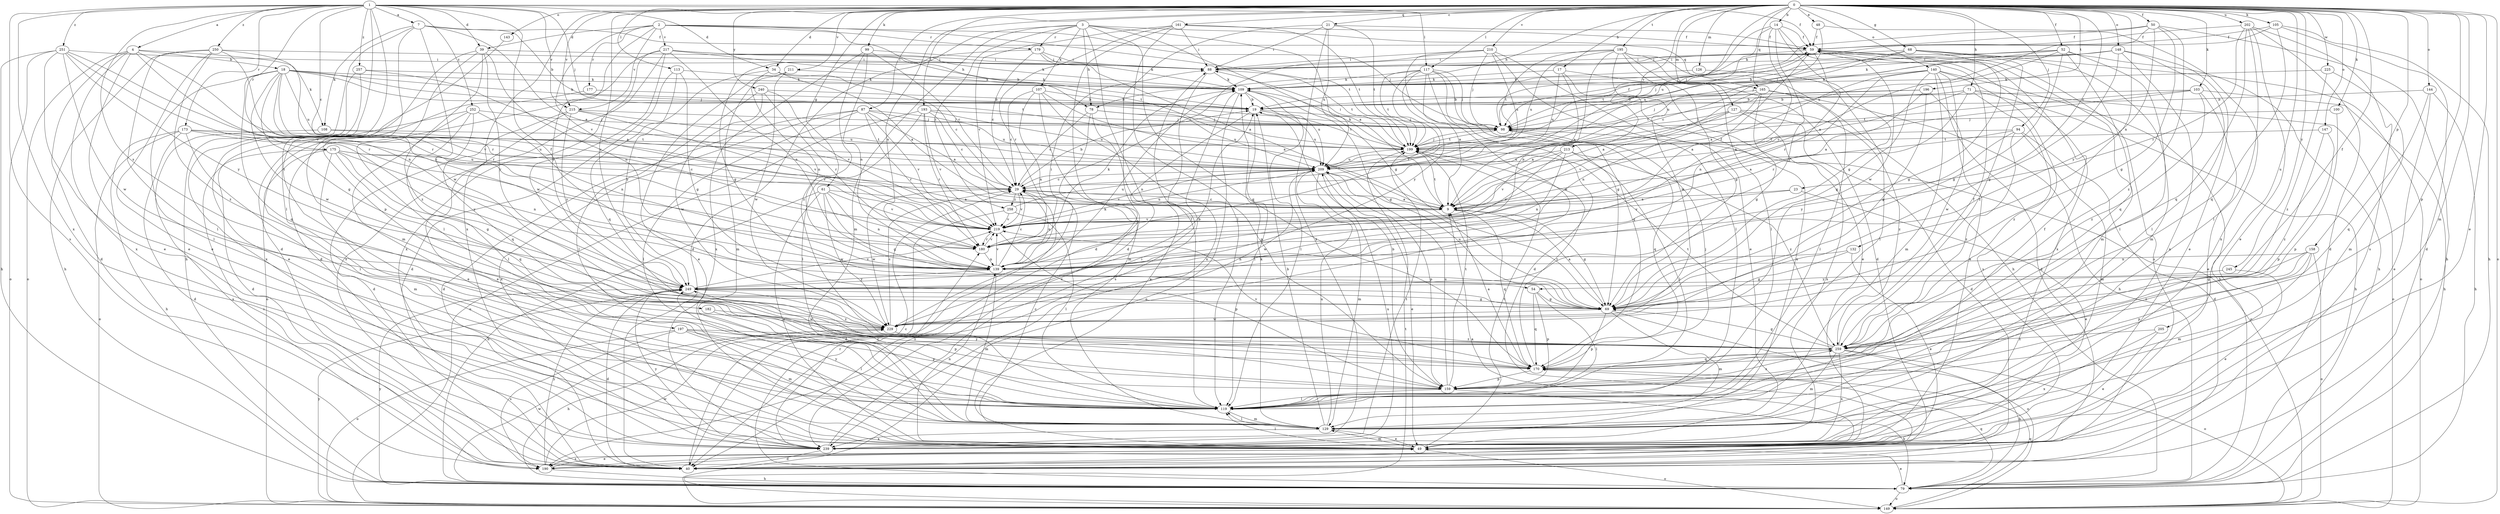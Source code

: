 strict digraph  {
0;
1;
2;
3;
4;
7;
9;
14;
17;
18;
19;
21;
23;
29;
34;
39;
40;
48;
49;
50;
52;
54;
59;
61;
68;
69;
71;
78;
79;
87;
88;
94;
98;
99;
100;
103;
105;
107;
108;
109;
113;
117;
119;
126;
127;
129;
132;
139;
140;
143;
144;
147;
148;
149;
158;
159;
161;
165;
170;
173;
175;
177;
179;
180;
182;
190;
193;
195;
196;
197;
199;
202;
205;
209;
210;
211;
213;
215;
217;
219;
225;
229;
239;
240;
245;
249;
250;
251;
252;
257;
258;
259;
0 -> 14  [label=b];
0 -> 17  [label=b];
0 -> 21  [label=c];
0 -> 23  [label=c];
0 -> 34  [label=d];
0 -> 48  [label=e];
0 -> 49  [label=e];
0 -> 50  [label=f];
0 -> 52  [label=f];
0 -> 54  [label=f];
0 -> 61  [label=g];
0 -> 68  [label=g];
0 -> 71  [label=h];
0 -> 78  [label=h];
0 -> 87  [label=i];
0 -> 94  [label=j];
0 -> 99  [label=k];
0 -> 100  [label=k];
0 -> 103  [label=k];
0 -> 105  [label=k];
0 -> 113  [label=l];
0 -> 117  [label=l];
0 -> 126  [label=m];
0 -> 127  [label=m];
0 -> 129  [label=m];
0 -> 132  [label=n];
0 -> 139  [label=n];
0 -> 140  [label=o];
0 -> 143  [label=o];
0 -> 144  [label=o];
0 -> 147  [label=o];
0 -> 148  [label=o];
0 -> 149  [label=o];
0 -> 158  [label=p];
0 -> 159  [label=p];
0 -> 161  [label=q];
0 -> 165  [label=q];
0 -> 193  [label=t];
0 -> 195  [label=t];
0 -> 196  [label=t];
0 -> 202  [label=u];
0 -> 205  [label=u];
0 -> 209  [label=u];
0 -> 210  [label=v];
0 -> 211  [label=v];
0 -> 213  [label=v];
0 -> 215  [label=v];
0 -> 225  [label=w];
0 -> 239  [label=x];
0 -> 240  [label=y];
0 -> 245  [label=y];
0 -> 249  [label=y];
1 -> 4  [label=a];
1 -> 7  [label=a];
1 -> 29  [label=c];
1 -> 34  [label=d];
1 -> 39  [label=d];
1 -> 54  [label=f];
1 -> 59  [label=f];
1 -> 98  [label=j];
1 -> 117  [label=l];
1 -> 119  [label=l];
1 -> 173  [label=r];
1 -> 175  [label=r];
1 -> 182  [label=s];
1 -> 190  [label=s];
1 -> 197  [label=t];
1 -> 215  [label=v];
1 -> 239  [label=x];
1 -> 250  [label=z];
1 -> 251  [label=z];
1 -> 252  [label=z];
1 -> 257  [label=z];
2 -> 39  [label=d];
2 -> 78  [label=h];
2 -> 98  [label=j];
2 -> 177  [label=r];
2 -> 179  [label=r];
2 -> 199  [label=t];
2 -> 215  [label=v];
2 -> 217  [label=v];
2 -> 219  [label=v];
2 -> 249  [label=y];
3 -> 9  [label=a];
3 -> 40  [label=d];
3 -> 69  [label=g];
3 -> 78  [label=h];
3 -> 107  [label=k];
3 -> 119  [label=l];
3 -> 129  [label=m];
3 -> 165  [label=q];
3 -> 170  [label=q];
3 -> 179  [label=r];
3 -> 258  [label=z];
4 -> 18  [label=b];
4 -> 40  [label=d];
4 -> 49  [label=e];
4 -> 108  [label=k];
4 -> 139  [label=n];
4 -> 149  [label=o];
4 -> 180  [label=r];
4 -> 239  [label=x];
7 -> 9  [label=a];
7 -> 19  [label=b];
7 -> 59  [label=f];
7 -> 79  [label=h];
7 -> 108  [label=k];
7 -> 159  [label=p];
7 -> 229  [label=w];
9 -> 29  [label=c];
9 -> 69  [label=g];
9 -> 170  [label=q];
9 -> 199  [label=t];
9 -> 219  [label=v];
14 -> 59  [label=f];
14 -> 69  [label=g];
14 -> 98  [label=j];
14 -> 139  [label=n];
14 -> 209  [label=u];
14 -> 229  [label=w];
14 -> 249  [label=y];
17 -> 9  [label=a];
17 -> 49  [label=e];
17 -> 109  [label=k];
17 -> 209  [label=u];
17 -> 239  [label=x];
18 -> 19  [label=b];
18 -> 69  [label=g];
18 -> 98  [label=j];
18 -> 109  [label=k];
18 -> 119  [label=l];
18 -> 170  [label=q];
18 -> 180  [label=r];
18 -> 199  [label=t];
18 -> 209  [label=u];
18 -> 219  [label=v];
18 -> 229  [label=w];
19 -> 98  [label=j];
19 -> 119  [label=l];
19 -> 139  [label=n];
19 -> 199  [label=t];
19 -> 209  [label=u];
21 -> 40  [label=d];
21 -> 59  [label=f];
21 -> 88  [label=i];
21 -> 199  [label=t];
21 -> 209  [label=u];
21 -> 239  [label=x];
23 -> 9  [label=a];
23 -> 49  [label=e];
23 -> 219  [label=v];
29 -> 9  [label=a];
29 -> 19  [label=b];
29 -> 139  [label=n];
29 -> 219  [label=v];
29 -> 229  [label=w];
29 -> 258  [label=z];
34 -> 9  [label=a];
34 -> 29  [label=c];
34 -> 109  [label=k];
34 -> 139  [label=n];
34 -> 170  [label=q];
39 -> 88  [label=i];
39 -> 119  [label=l];
39 -> 129  [label=m];
39 -> 139  [label=n];
39 -> 249  [label=y];
39 -> 259  [label=z];
40 -> 9  [label=a];
40 -> 29  [label=c];
48 -> 59  [label=f];
48 -> 98  [label=j];
48 -> 239  [label=x];
49 -> 119  [label=l];
49 -> 129  [label=m];
49 -> 139  [label=n];
49 -> 149  [label=o];
49 -> 190  [label=s];
49 -> 199  [label=t];
50 -> 59  [label=f];
50 -> 69  [label=g];
50 -> 79  [label=h];
50 -> 98  [label=j];
50 -> 209  [label=u];
50 -> 249  [label=y];
50 -> 259  [label=z];
52 -> 9  [label=a];
52 -> 19  [label=b];
52 -> 29  [label=c];
52 -> 69  [label=g];
52 -> 79  [label=h];
52 -> 88  [label=i];
52 -> 119  [label=l];
52 -> 170  [label=q];
54 -> 69  [label=g];
54 -> 119  [label=l];
54 -> 159  [label=p];
54 -> 170  [label=q];
59 -> 88  [label=i];
59 -> 129  [label=m];
59 -> 180  [label=r];
59 -> 190  [label=s];
59 -> 199  [label=t];
59 -> 239  [label=x];
61 -> 9  [label=a];
61 -> 49  [label=e];
61 -> 69  [label=g];
61 -> 79  [label=h];
61 -> 139  [label=n];
61 -> 219  [label=v];
61 -> 229  [label=w];
68 -> 69  [label=g];
68 -> 88  [label=i];
68 -> 98  [label=j];
68 -> 129  [label=m];
68 -> 149  [label=o];
68 -> 209  [label=u];
68 -> 259  [label=z];
69 -> 9  [label=a];
69 -> 129  [label=m];
69 -> 149  [label=o];
69 -> 159  [label=p];
69 -> 209  [label=u];
69 -> 229  [label=w];
71 -> 9  [label=a];
71 -> 19  [label=b];
71 -> 79  [label=h];
71 -> 149  [label=o];
71 -> 180  [label=r];
71 -> 199  [label=t];
71 -> 259  [label=z];
78 -> 29  [label=c];
78 -> 49  [label=e];
78 -> 98  [label=j];
78 -> 209  [label=u];
78 -> 239  [label=x];
79 -> 29  [label=c];
79 -> 49  [label=e];
79 -> 149  [label=o];
79 -> 170  [label=q];
79 -> 229  [label=w];
79 -> 249  [label=y];
87 -> 9  [label=a];
87 -> 40  [label=d];
87 -> 98  [label=j];
87 -> 119  [label=l];
87 -> 180  [label=r];
87 -> 209  [label=u];
87 -> 219  [label=v];
87 -> 239  [label=x];
88 -> 109  [label=k];
88 -> 199  [label=t];
88 -> 239  [label=x];
94 -> 9  [label=a];
94 -> 40  [label=d];
94 -> 129  [label=m];
94 -> 199  [label=t];
94 -> 249  [label=y];
94 -> 259  [label=z];
98 -> 59  [label=f];
98 -> 149  [label=o];
98 -> 170  [label=q];
98 -> 199  [label=t];
99 -> 29  [label=c];
99 -> 88  [label=i];
99 -> 139  [label=n];
99 -> 239  [label=x];
99 -> 259  [label=z];
100 -> 98  [label=j];
100 -> 159  [label=p];
103 -> 19  [label=b];
103 -> 29  [label=c];
103 -> 49  [label=e];
103 -> 79  [label=h];
103 -> 199  [label=t];
103 -> 259  [label=z];
105 -> 40  [label=d];
105 -> 59  [label=f];
105 -> 79  [label=h];
105 -> 109  [label=k];
105 -> 170  [label=q];
107 -> 9  [label=a];
107 -> 19  [label=b];
107 -> 29  [label=c];
107 -> 129  [label=m];
107 -> 139  [label=n];
107 -> 159  [label=p];
108 -> 190  [label=s];
108 -> 199  [label=t];
108 -> 219  [label=v];
109 -> 19  [label=b];
109 -> 69  [label=g];
109 -> 119  [label=l];
109 -> 149  [label=o];
109 -> 190  [label=s];
109 -> 209  [label=u];
113 -> 40  [label=d];
113 -> 69  [label=g];
113 -> 109  [label=k];
113 -> 249  [label=y];
117 -> 9  [label=a];
117 -> 40  [label=d];
117 -> 69  [label=g];
117 -> 98  [label=j];
117 -> 109  [label=k];
117 -> 170  [label=q];
117 -> 180  [label=r];
117 -> 199  [label=t];
117 -> 249  [label=y];
119 -> 59  [label=f];
119 -> 129  [label=m];
126 -> 109  [label=k];
126 -> 119  [label=l];
127 -> 9  [label=a];
127 -> 40  [label=d];
127 -> 98  [label=j];
127 -> 219  [label=v];
127 -> 239  [label=x];
127 -> 259  [label=z];
129 -> 19  [label=b];
129 -> 29  [label=c];
129 -> 49  [label=e];
129 -> 109  [label=k];
129 -> 119  [label=l];
129 -> 209  [label=u];
129 -> 239  [label=x];
129 -> 249  [label=y];
132 -> 49  [label=e];
132 -> 69  [label=g];
132 -> 139  [label=n];
139 -> 29  [label=c];
139 -> 88  [label=i];
139 -> 129  [label=m];
139 -> 219  [label=v];
139 -> 249  [label=y];
140 -> 9  [label=a];
140 -> 40  [label=d];
140 -> 49  [label=e];
140 -> 69  [label=g];
140 -> 79  [label=h];
140 -> 109  [label=k];
140 -> 129  [label=m];
140 -> 139  [label=n];
140 -> 190  [label=s];
143 -> 40  [label=d];
144 -> 19  [label=b];
144 -> 49  [label=e];
144 -> 79  [label=h];
144 -> 170  [label=q];
147 -> 159  [label=p];
147 -> 199  [label=t];
147 -> 259  [label=z];
148 -> 49  [label=e];
148 -> 69  [label=g];
148 -> 88  [label=i];
148 -> 98  [label=j];
148 -> 109  [label=k];
148 -> 119  [label=l];
148 -> 239  [label=x];
149 -> 170  [label=q];
149 -> 199  [label=t];
149 -> 249  [label=y];
158 -> 69  [label=g];
158 -> 129  [label=m];
158 -> 139  [label=n];
158 -> 149  [label=o];
158 -> 159  [label=p];
158 -> 259  [label=z];
159 -> 19  [label=b];
159 -> 79  [label=h];
159 -> 119  [label=l];
159 -> 199  [label=t];
159 -> 209  [label=u];
159 -> 249  [label=y];
159 -> 259  [label=z];
161 -> 40  [label=d];
161 -> 59  [label=f];
161 -> 88  [label=i];
161 -> 119  [label=l];
161 -> 180  [label=r];
161 -> 199  [label=t];
161 -> 219  [label=v];
165 -> 9  [label=a];
165 -> 19  [label=b];
165 -> 69  [label=g];
165 -> 79  [label=h];
165 -> 119  [label=l];
165 -> 139  [label=n];
170 -> 9  [label=a];
170 -> 98  [label=j];
170 -> 159  [label=p];
170 -> 199  [label=t];
170 -> 219  [label=v];
173 -> 40  [label=d];
173 -> 79  [label=h];
173 -> 119  [label=l];
173 -> 149  [label=o];
173 -> 199  [label=t];
173 -> 209  [label=u];
173 -> 249  [label=y];
175 -> 29  [label=c];
175 -> 69  [label=g];
175 -> 119  [label=l];
175 -> 129  [label=m];
175 -> 139  [label=n];
175 -> 170  [label=q];
175 -> 190  [label=s];
175 -> 209  [label=u];
177 -> 19  [label=b];
177 -> 149  [label=o];
179 -> 9  [label=a];
179 -> 29  [label=c];
179 -> 69  [label=g];
179 -> 88  [label=i];
179 -> 109  [label=k];
180 -> 109  [label=k];
180 -> 139  [label=n];
180 -> 219  [label=v];
182 -> 159  [label=p];
182 -> 229  [label=w];
190 -> 49  [label=e];
190 -> 79  [label=h];
190 -> 229  [label=w];
190 -> 249  [label=y];
193 -> 29  [label=c];
193 -> 98  [label=j];
193 -> 119  [label=l];
193 -> 149  [label=o];
193 -> 180  [label=r];
193 -> 209  [label=u];
193 -> 219  [label=v];
195 -> 40  [label=d];
195 -> 69  [label=g];
195 -> 79  [label=h];
195 -> 88  [label=i];
195 -> 119  [label=l];
195 -> 139  [label=n];
195 -> 199  [label=t];
195 -> 209  [label=u];
195 -> 229  [label=w];
196 -> 9  [label=a];
196 -> 19  [label=b];
196 -> 69  [label=g];
196 -> 98  [label=j];
196 -> 229  [label=w];
197 -> 119  [label=l];
197 -> 129  [label=m];
197 -> 149  [label=o];
197 -> 159  [label=p];
197 -> 190  [label=s];
197 -> 259  [label=z];
199 -> 88  [label=i];
199 -> 98  [label=j];
199 -> 109  [label=k];
199 -> 209  [label=u];
202 -> 40  [label=d];
202 -> 49  [label=e];
202 -> 59  [label=f];
202 -> 119  [label=l];
202 -> 170  [label=q];
202 -> 180  [label=r];
202 -> 190  [label=s];
205 -> 49  [label=e];
205 -> 239  [label=x];
205 -> 259  [label=z];
209 -> 29  [label=c];
209 -> 49  [label=e];
209 -> 129  [label=m];
209 -> 159  [label=p];
209 -> 219  [label=v];
209 -> 229  [label=w];
210 -> 29  [label=c];
210 -> 49  [label=e];
210 -> 88  [label=i];
210 -> 98  [label=j];
210 -> 119  [label=l];
210 -> 209  [label=u];
210 -> 229  [label=w];
211 -> 49  [label=e];
211 -> 109  [label=k];
211 -> 129  [label=m];
211 -> 229  [label=w];
213 -> 119  [label=l];
213 -> 139  [label=n];
213 -> 180  [label=r];
213 -> 209  [label=u];
213 -> 219  [label=v];
213 -> 259  [label=z];
215 -> 40  [label=d];
215 -> 49  [label=e];
215 -> 98  [label=j];
215 -> 209  [label=u];
215 -> 219  [label=v];
215 -> 249  [label=y];
217 -> 19  [label=b];
217 -> 40  [label=d];
217 -> 88  [label=i];
217 -> 109  [label=k];
217 -> 139  [label=n];
217 -> 190  [label=s];
217 -> 199  [label=t];
217 -> 229  [label=w];
217 -> 239  [label=x];
219 -> 59  [label=f];
219 -> 159  [label=p];
219 -> 180  [label=r];
219 -> 209  [label=u];
225 -> 109  [label=k];
225 -> 129  [label=m];
225 -> 259  [label=z];
229 -> 19  [label=b];
229 -> 29  [label=c];
229 -> 79  [label=h];
229 -> 109  [label=k];
229 -> 259  [label=z];
239 -> 40  [label=d];
239 -> 88  [label=i];
239 -> 180  [label=r];
239 -> 199  [label=t];
239 -> 209  [label=u];
239 -> 249  [label=y];
240 -> 19  [label=b];
240 -> 119  [label=l];
240 -> 180  [label=r];
240 -> 219  [label=v];
240 -> 229  [label=w];
245 -> 49  [label=e];
245 -> 249  [label=y];
249 -> 40  [label=d];
249 -> 69  [label=g];
249 -> 219  [label=v];
249 -> 259  [label=z];
250 -> 49  [label=e];
250 -> 79  [label=h];
250 -> 88  [label=i];
250 -> 119  [label=l];
250 -> 139  [label=n];
250 -> 180  [label=r];
250 -> 259  [label=z];
251 -> 49  [label=e];
251 -> 79  [label=h];
251 -> 88  [label=i];
251 -> 149  [label=o];
251 -> 180  [label=r];
251 -> 219  [label=v];
251 -> 229  [label=w];
251 -> 249  [label=y];
252 -> 40  [label=d];
252 -> 49  [label=e];
252 -> 98  [label=j];
252 -> 119  [label=l];
252 -> 139  [label=n];
252 -> 170  [label=q];
257 -> 9  [label=a];
257 -> 49  [label=e];
257 -> 109  [label=k];
257 -> 239  [label=x];
258 -> 40  [label=d];
258 -> 119  [label=l];
258 -> 209  [label=u];
258 -> 219  [label=v];
259 -> 59  [label=f];
259 -> 69  [label=g];
259 -> 79  [label=h];
259 -> 129  [label=m];
259 -> 149  [label=o];
259 -> 170  [label=q];
259 -> 199  [label=t];
259 -> 239  [label=x];
}
